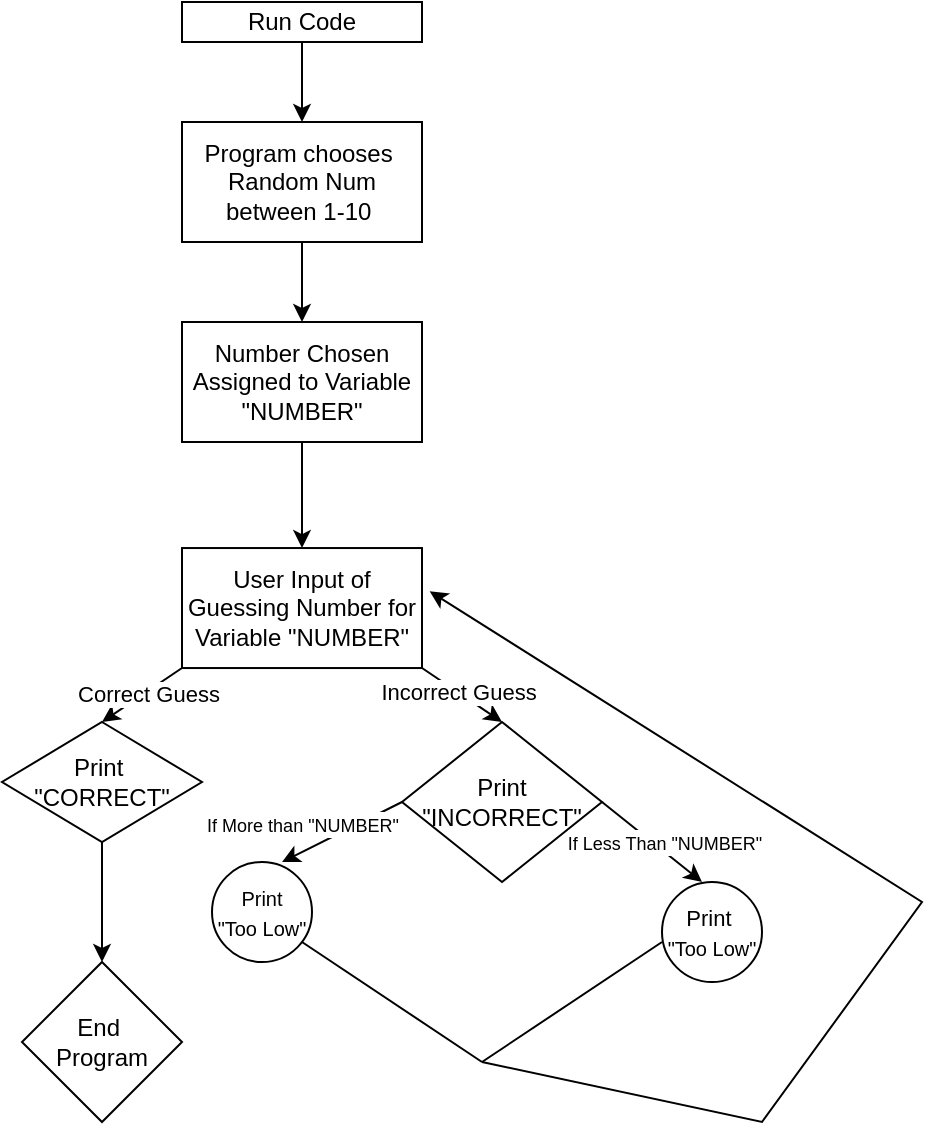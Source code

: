 <mxfile version="24.7.16">
  <diagram name="Page-1" id="8cHhYuuivu9-ov1vct13">
    <mxGraphModel dx="1050" dy="653" grid="1" gridSize="10" guides="1" tooltips="1" connect="1" arrows="1" fold="1" page="1" pageScale="1" pageWidth="850" pageHeight="1100" math="0" shadow="0">
      <root>
        <mxCell id="0" />
        <mxCell id="1" parent="0" />
        <mxCell id="hPDHgxtObdoQxe_T5j2g-1" value="Program chooses&amp;nbsp; Random Num between&amp;nbsp;&lt;span style=&quot;background-color: initial;&quot;&gt;1-10&amp;nbsp;&lt;/span&gt;" style="rounded=0;whiteSpace=wrap;html=1;" vertex="1" parent="1">
          <mxGeometry x="360" y="60" width="120" height="60" as="geometry" />
        </mxCell>
        <mxCell id="hPDHgxtObdoQxe_T5j2g-2" value="User Input of Guessing Number for Variable &quot;NUMBER&quot;" style="rounded=0;whiteSpace=wrap;html=1;" vertex="1" parent="1">
          <mxGeometry x="360" y="273.02" width="120" height="60" as="geometry" />
        </mxCell>
        <mxCell id="hPDHgxtObdoQxe_T5j2g-3" value="" style="endArrow=classic;html=1;rounded=0;" edge="1" parent="1">
          <mxGeometry width="50" height="50" relative="1" as="geometry">
            <mxPoint x="360" y="333.02" as="sourcePoint" />
            <mxPoint x="320" y="360" as="targetPoint" />
          </mxGeometry>
        </mxCell>
        <mxCell id="hPDHgxtObdoQxe_T5j2g-4" value="Correct Guess" style="edgeLabel;html=1;align=center;verticalAlign=middle;resizable=0;points=[];" vertex="1" connectable="0" parent="hPDHgxtObdoQxe_T5j2g-3">
          <mxGeometry x="-0.095" y="1" relative="1" as="geometry">
            <mxPoint as="offset" />
          </mxGeometry>
        </mxCell>
        <mxCell id="hPDHgxtObdoQxe_T5j2g-5" value="" style="endArrow=classic;html=1;rounded=0;" edge="1" parent="1">
          <mxGeometry width="50" height="50" relative="1" as="geometry">
            <mxPoint x="480" y="333.02" as="sourcePoint" />
            <mxPoint x="520" y="360" as="targetPoint" />
          </mxGeometry>
        </mxCell>
        <mxCell id="hPDHgxtObdoQxe_T5j2g-6" value="Incorrect Guess" style="edgeLabel;html=1;align=center;verticalAlign=middle;resizable=0;points=[];" vertex="1" connectable="0" parent="hPDHgxtObdoQxe_T5j2g-5">
          <mxGeometry x="-0.105" relative="1" as="geometry">
            <mxPoint as="offset" />
          </mxGeometry>
        </mxCell>
        <mxCell id="hPDHgxtObdoQxe_T5j2g-7" value="Print&amp;nbsp;&lt;div&gt;&quot;CORRECT&quot;&lt;/div&gt;" style="rhombus;whiteSpace=wrap;html=1;" vertex="1" parent="1">
          <mxGeometry x="270" y="360" width="100" height="60" as="geometry" />
        </mxCell>
        <mxCell id="hPDHgxtObdoQxe_T5j2g-8" value="Print&lt;div&gt;&quot;INCORRECT&quot;&lt;/div&gt;" style="rhombus;whiteSpace=wrap;html=1;" vertex="1" parent="1">
          <mxGeometry x="470" y="360" width="100" height="80" as="geometry" />
        </mxCell>
        <mxCell id="hPDHgxtObdoQxe_T5j2g-9" value="Number Chosen Assigned to Variable&lt;div&gt;&quot;NUMBER&quot;&lt;/div&gt;" style="rounded=0;whiteSpace=wrap;html=1;" vertex="1" parent="1">
          <mxGeometry x="360" y="160" width="120" height="60" as="geometry" />
        </mxCell>
        <mxCell id="hPDHgxtObdoQxe_T5j2g-10" value="" style="endArrow=classic;html=1;rounded=0;" edge="1" parent="1" target="hPDHgxtObdoQxe_T5j2g-2">
          <mxGeometry width="50" height="50" relative="1" as="geometry">
            <mxPoint x="420" y="220" as="sourcePoint" />
            <mxPoint x="470" y="170" as="targetPoint" />
          </mxGeometry>
        </mxCell>
        <mxCell id="hPDHgxtObdoQxe_T5j2g-11" value="" style="endArrow=classic;html=1;rounded=0;" edge="1" parent="1" target="hPDHgxtObdoQxe_T5j2g-9">
          <mxGeometry width="50" height="50" relative="1" as="geometry">
            <mxPoint x="420" y="120" as="sourcePoint" />
            <mxPoint x="470" y="70" as="targetPoint" />
          </mxGeometry>
        </mxCell>
        <mxCell id="hPDHgxtObdoQxe_T5j2g-12" value="" style="endArrow=classic;html=1;rounded=0;exitX=0.5;exitY=1;exitDx=0;exitDy=0;" edge="1" parent="1" source="hPDHgxtObdoQxe_T5j2g-7">
          <mxGeometry width="50" height="50" relative="1" as="geometry">
            <mxPoint x="400" y="460" as="sourcePoint" />
            <mxPoint x="320" y="480" as="targetPoint" />
          </mxGeometry>
        </mxCell>
        <mxCell id="hPDHgxtObdoQxe_T5j2g-13" value="End&amp;nbsp;&lt;div&gt;Program&lt;/div&gt;" style="rhombus;whiteSpace=wrap;html=1;" vertex="1" parent="1">
          <mxGeometry x="280" y="480" width="80" height="80" as="geometry" />
        </mxCell>
        <mxCell id="hPDHgxtObdoQxe_T5j2g-14" value="" style="endArrow=classic;html=1;rounded=0;exitX=0;exitY=0.5;exitDx=0;exitDy=0;" edge="1" parent="1" source="hPDHgxtObdoQxe_T5j2g-8">
          <mxGeometry width="50" height="50" relative="1" as="geometry">
            <mxPoint x="440" y="480" as="sourcePoint" />
            <mxPoint x="410" y="430" as="targetPoint" />
          </mxGeometry>
        </mxCell>
        <mxCell id="hPDHgxtObdoQxe_T5j2g-15" value="&lt;font style=&quot;font-size: 9px;&quot;&gt;If More than &quot;NUMBER&quot;&lt;/font&gt;" style="edgeLabel;html=1;align=center;verticalAlign=middle;resizable=0;points=[];" vertex="1" connectable="0" parent="hPDHgxtObdoQxe_T5j2g-14">
          <mxGeometry x="-0.164" y="-2" relative="1" as="geometry">
            <mxPoint x="-24" as="offset" />
          </mxGeometry>
        </mxCell>
        <mxCell id="hPDHgxtObdoQxe_T5j2g-16" value="" style="endArrow=classic;html=1;rounded=0;exitX=1;exitY=0.5;exitDx=0;exitDy=0;" edge="1" parent="1" source="hPDHgxtObdoQxe_T5j2g-8">
          <mxGeometry width="50" height="50" relative="1" as="geometry">
            <mxPoint x="590" y="400" as="sourcePoint" />
            <mxPoint x="620" y="440" as="targetPoint" />
          </mxGeometry>
        </mxCell>
        <mxCell id="hPDHgxtObdoQxe_T5j2g-17" value="&lt;font style=&quot;font-size: 9px;&quot;&gt;If Less Than &quot;NUMBER&quot;&lt;/font&gt;" style="edgeLabel;html=1;align=center;verticalAlign=middle;resizable=0;points=[];" vertex="1" connectable="0" parent="hPDHgxtObdoQxe_T5j2g-16">
          <mxGeometry x="-0.139" relative="1" as="geometry">
            <mxPoint x="9" y="3" as="offset" />
          </mxGeometry>
        </mxCell>
        <mxCell id="hPDHgxtObdoQxe_T5j2g-18" value="&lt;font size=&quot;1&quot;&gt;Print&lt;/font&gt;&lt;div&gt;&lt;font size=&quot;1&quot;&gt;&quot;Too Low&quot;&lt;/font&gt;&lt;/div&gt;" style="ellipse;whiteSpace=wrap;html=1;aspect=fixed;" vertex="1" parent="1">
          <mxGeometry x="375" y="430" width="50" height="50" as="geometry" />
        </mxCell>
        <mxCell id="hPDHgxtObdoQxe_T5j2g-19" value="&lt;font style=&quot;font-size: 11px;&quot;&gt;Print&amp;nbsp;&lt;/font&gt;&lt;div&gt;&lt;span style=&quot;background-color: initial;&quot;&gt;&lt;font style=&quot;font-size: 10px;&quot;&gt;&quot;Too Low&quot;&lt;/font&gt;&lt;/span&gt;&lt;/div&gt;" style="ellipse;whiteSpace=wrap;html=1;aspect=fixed;" vertex="1" parent="1">
          <mxGeometry x="600" y="440" width="50" height="50" as="geometry" />
        </mxCell>
        <mxCell id="hPDHgxtObdoQxe_T5j2g-20" value="" style="endArrow=none;html=1;rounded=0;" edge="1" parent="1">
          <mxGeometry width="50" height="50" relative="1" as="geometry">
            <mxPoint x="510" y="530" as="sourcePoint" />
            <mxPoint x="600" y="470" as="targetPoint" />
          </mxGeometry>
        </mxCell>
        <mxCell id="hPDHgxtObdoQxe_T5j2g-21" value="" style="endArrow=none;html=1;rounded=0;" edge="1" parent="1">
          <mxGeometry width="50" height="50" relative="1" as="geometry">
            <mxPoint x="510" y="530" as="sourcePoint" />
            <mxPoint x="420" y="470" as="targetPoint" />
          </mxGeometry>
        </mxCell>
        <mxCell id="hPDHgxtObdoQxe_T5j2g-22" value="" style="endArrow=classic;html=1;rounded=0;entryX=1.032;entryY=0.361;entryDx=0;entryDy=0;entryPerimeter=0;" edge="1" parent="1" target="hPDHgxtObdoQxe_T5j2g-2">
          <mxGeometry width="50" height="50" relative="1" as="geometry">
            <mxPoint x="510" y="530" as="sourcePoint" />
            <mxPoint x="700" y="570" as="targetPoint" />
            <Array as="points">
              <mxPoint x="650" y="560" />
              <mxPoint x="730" y="450" />
            </Array>
          </mxGeometry>
        </mxCell>
        <mxCell id="hPDHgxtObdoQxe_T5j2g-23" value="Run Code" style="rounded=0;whiteSpace=wrap;html=1;" vertex="1" parent="1">
          <mxGeometry x="360" width="120" height="20" as="geometry" />
        </mxCell>
        <mxCell id="hPDHgxtObdoQxe_T5j2g-24" value="" style="endArrow=classic;html=1;rounded=0;entryX=0.5;entryY=0;entryDx=0;entryDy=0;" edge="1" parent="1" target="hPDHgxtObdoQxe_T5j2g-1">
          <mxGeometry width="50" height="50" relative="1" as="geometry">
            <mxPoint x="420" y="20" as="sourcePoint" />
            <mxPoint x="470" y="-30" as="targetPoint" />
          </mxGeometry>
        </mxCell>
      </root>
    </mxGraphModel>
  </diagram>
</mxfile>
